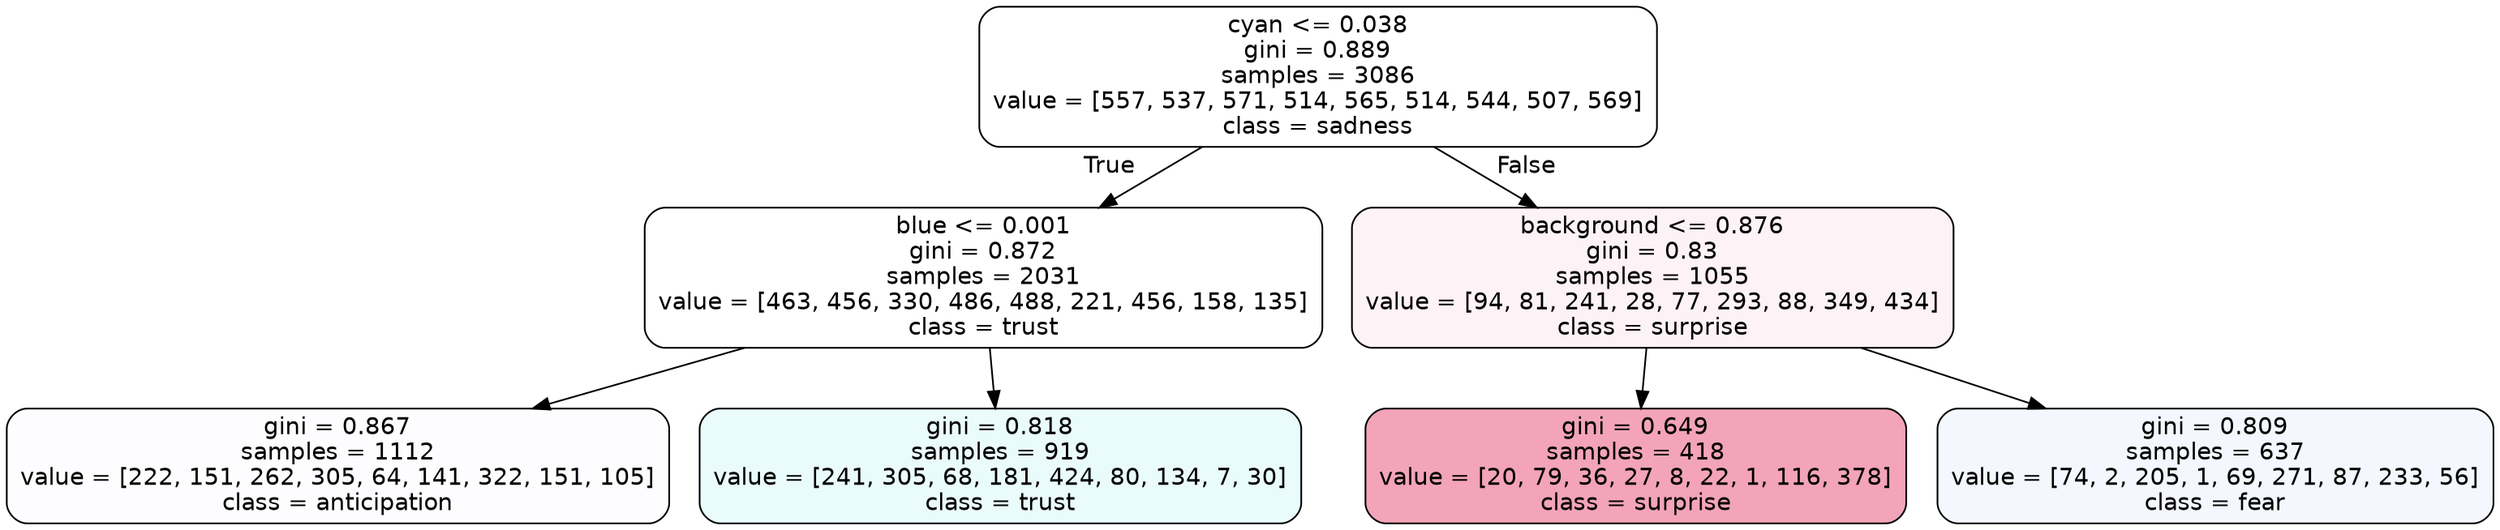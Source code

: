 digraph Tree {
node [shape=box, style="filled, rounded", color="black", fontname=helvetica] ;
edge [fontname=helvetica] ;
0 [label="cyan <= 0.038\ngini = 0.889\nsamples = 3086\nvalue = [557, 537, 571, 514, 565, 514, 544, 507, 569]\nclass = sadness", fillcolor="#64e53900"] ;
1 [label="blue <= 0.001\ngini = 0.872\nsamples = 2031\nvalue = [463, 456, 330, 486, 488, 221, 456, 158, 135]\nclass = trust", fillcolor="#39d7e500"] ;
0 -> 1 [labeldistance=2.5, labelangle=45, headlabel="True"] ;
2 [label="gini = 0.867\nsamples = 1112\nvalue = [222, 151, 262, 305, 64, 141, 322, 151, 105]\nclass = anticipation", fillcolor="#8139e503"] ;
1 -> 2 ;
3 [label="gini = 0.818\nsamples = 919\nvalue = [241, 305, 68, 181, 424, 80, 134, 7, 30]\nclass = trust", fillcolor="#39d7e51a"] ;
1 -> 3 ;
4 [label="background <= 0.876\ngini = 0.83\nsamples = 1055\nvalue = [94, 81, 241, 28, 77, 293, 88, 349, 434]\nclass = surprise", fillcolor="#e5396410"] ;
0 -> 4 [labeldistance=2.5, labelangle=-45, headlabel="False"] ;
5 [label="gini = 0.649\nsamples = 418\nvalue = [20, 79, 36, 27, 8, 22, 1, 116, 378]\nclass = surprise", fillcolor="#e5396475"] ;
4 -> 5 ;
6 [label="gini = 0.809\nsamples = 637\nvalue = [74, 2, 205, 1, 69, 271, 87, 233, 56]\nclass = fear", fillcolor="#3964e50d"] ;
4 -> 6 ;
}